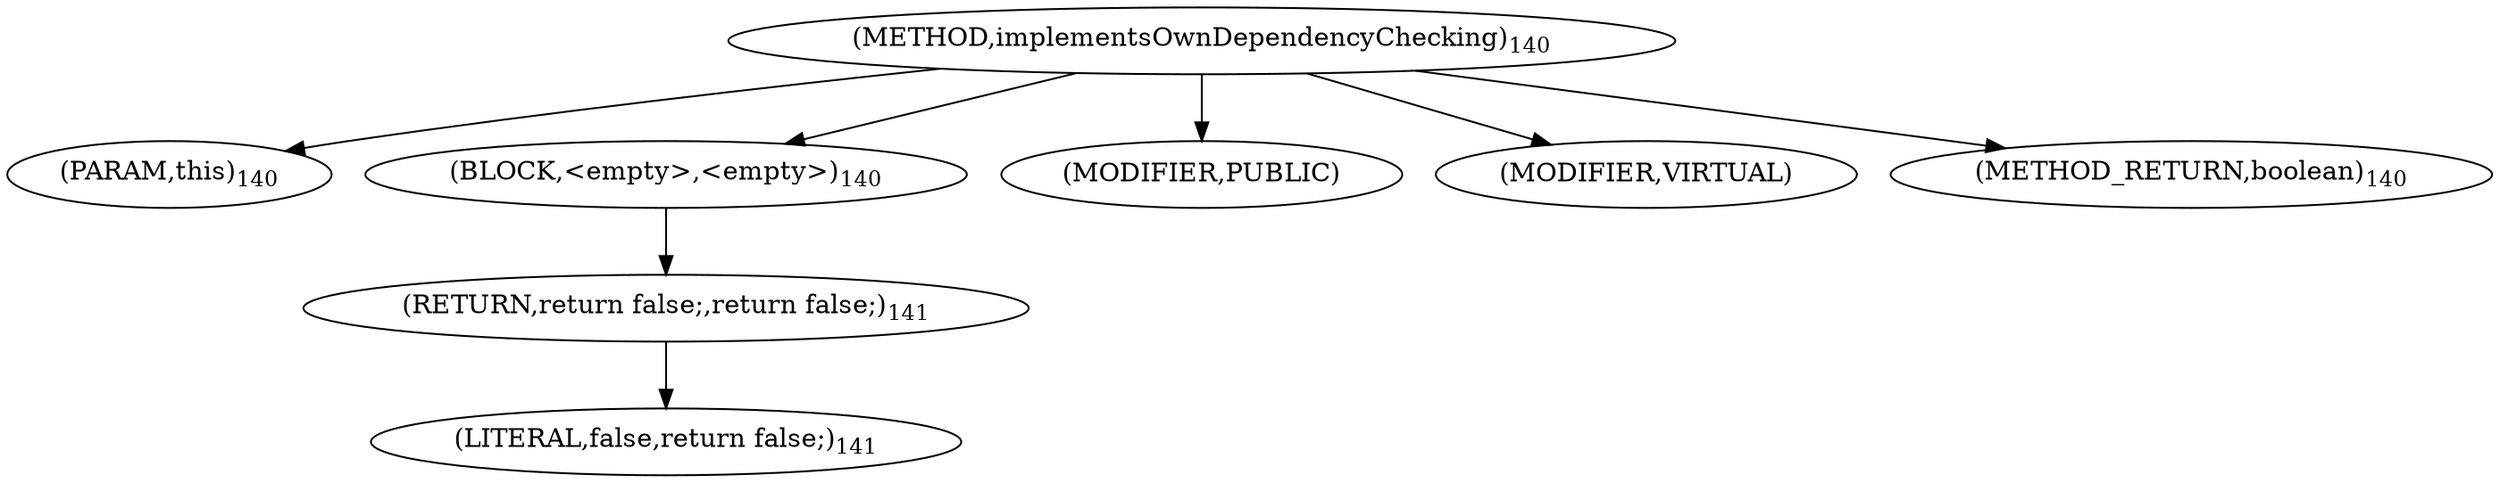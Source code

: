 digraph "implementsOwnDependencyChecking" {  
"200" [label = <(METHOD,implementsOwnDependencyChecking)<SUB>140</SUB>> ]
"201" [label = <(PARAM,this)<SUB>140</SUB>> ]
"202" [label = <(BLOCK,&lt;empty&gt;,&lt;empty&gt;)<SUB>140</SUB>> ]
"203" [label = <(RETURN,return false;,return false;)<SUB>141</SUB>> ]
"204" [label = <(LITERAL,false,return false;)<SUB>141</SUB>> ]
"205" [label = <(MODIFIER,PUBLIC)> ]
"206" [label = <(MODIFIER,VIRTUAL)> ]
"207" [label = <(METHOD_RETURN,boolean)<SUB>140</SUB>> ]
  "200" -> "201" 
  "200" -> "202" 
  "200" -> "205" 
  "200" -> "206" 
  "200" -> "207" 
  "202" -> "203" 
  "203" -> "204" 
}
